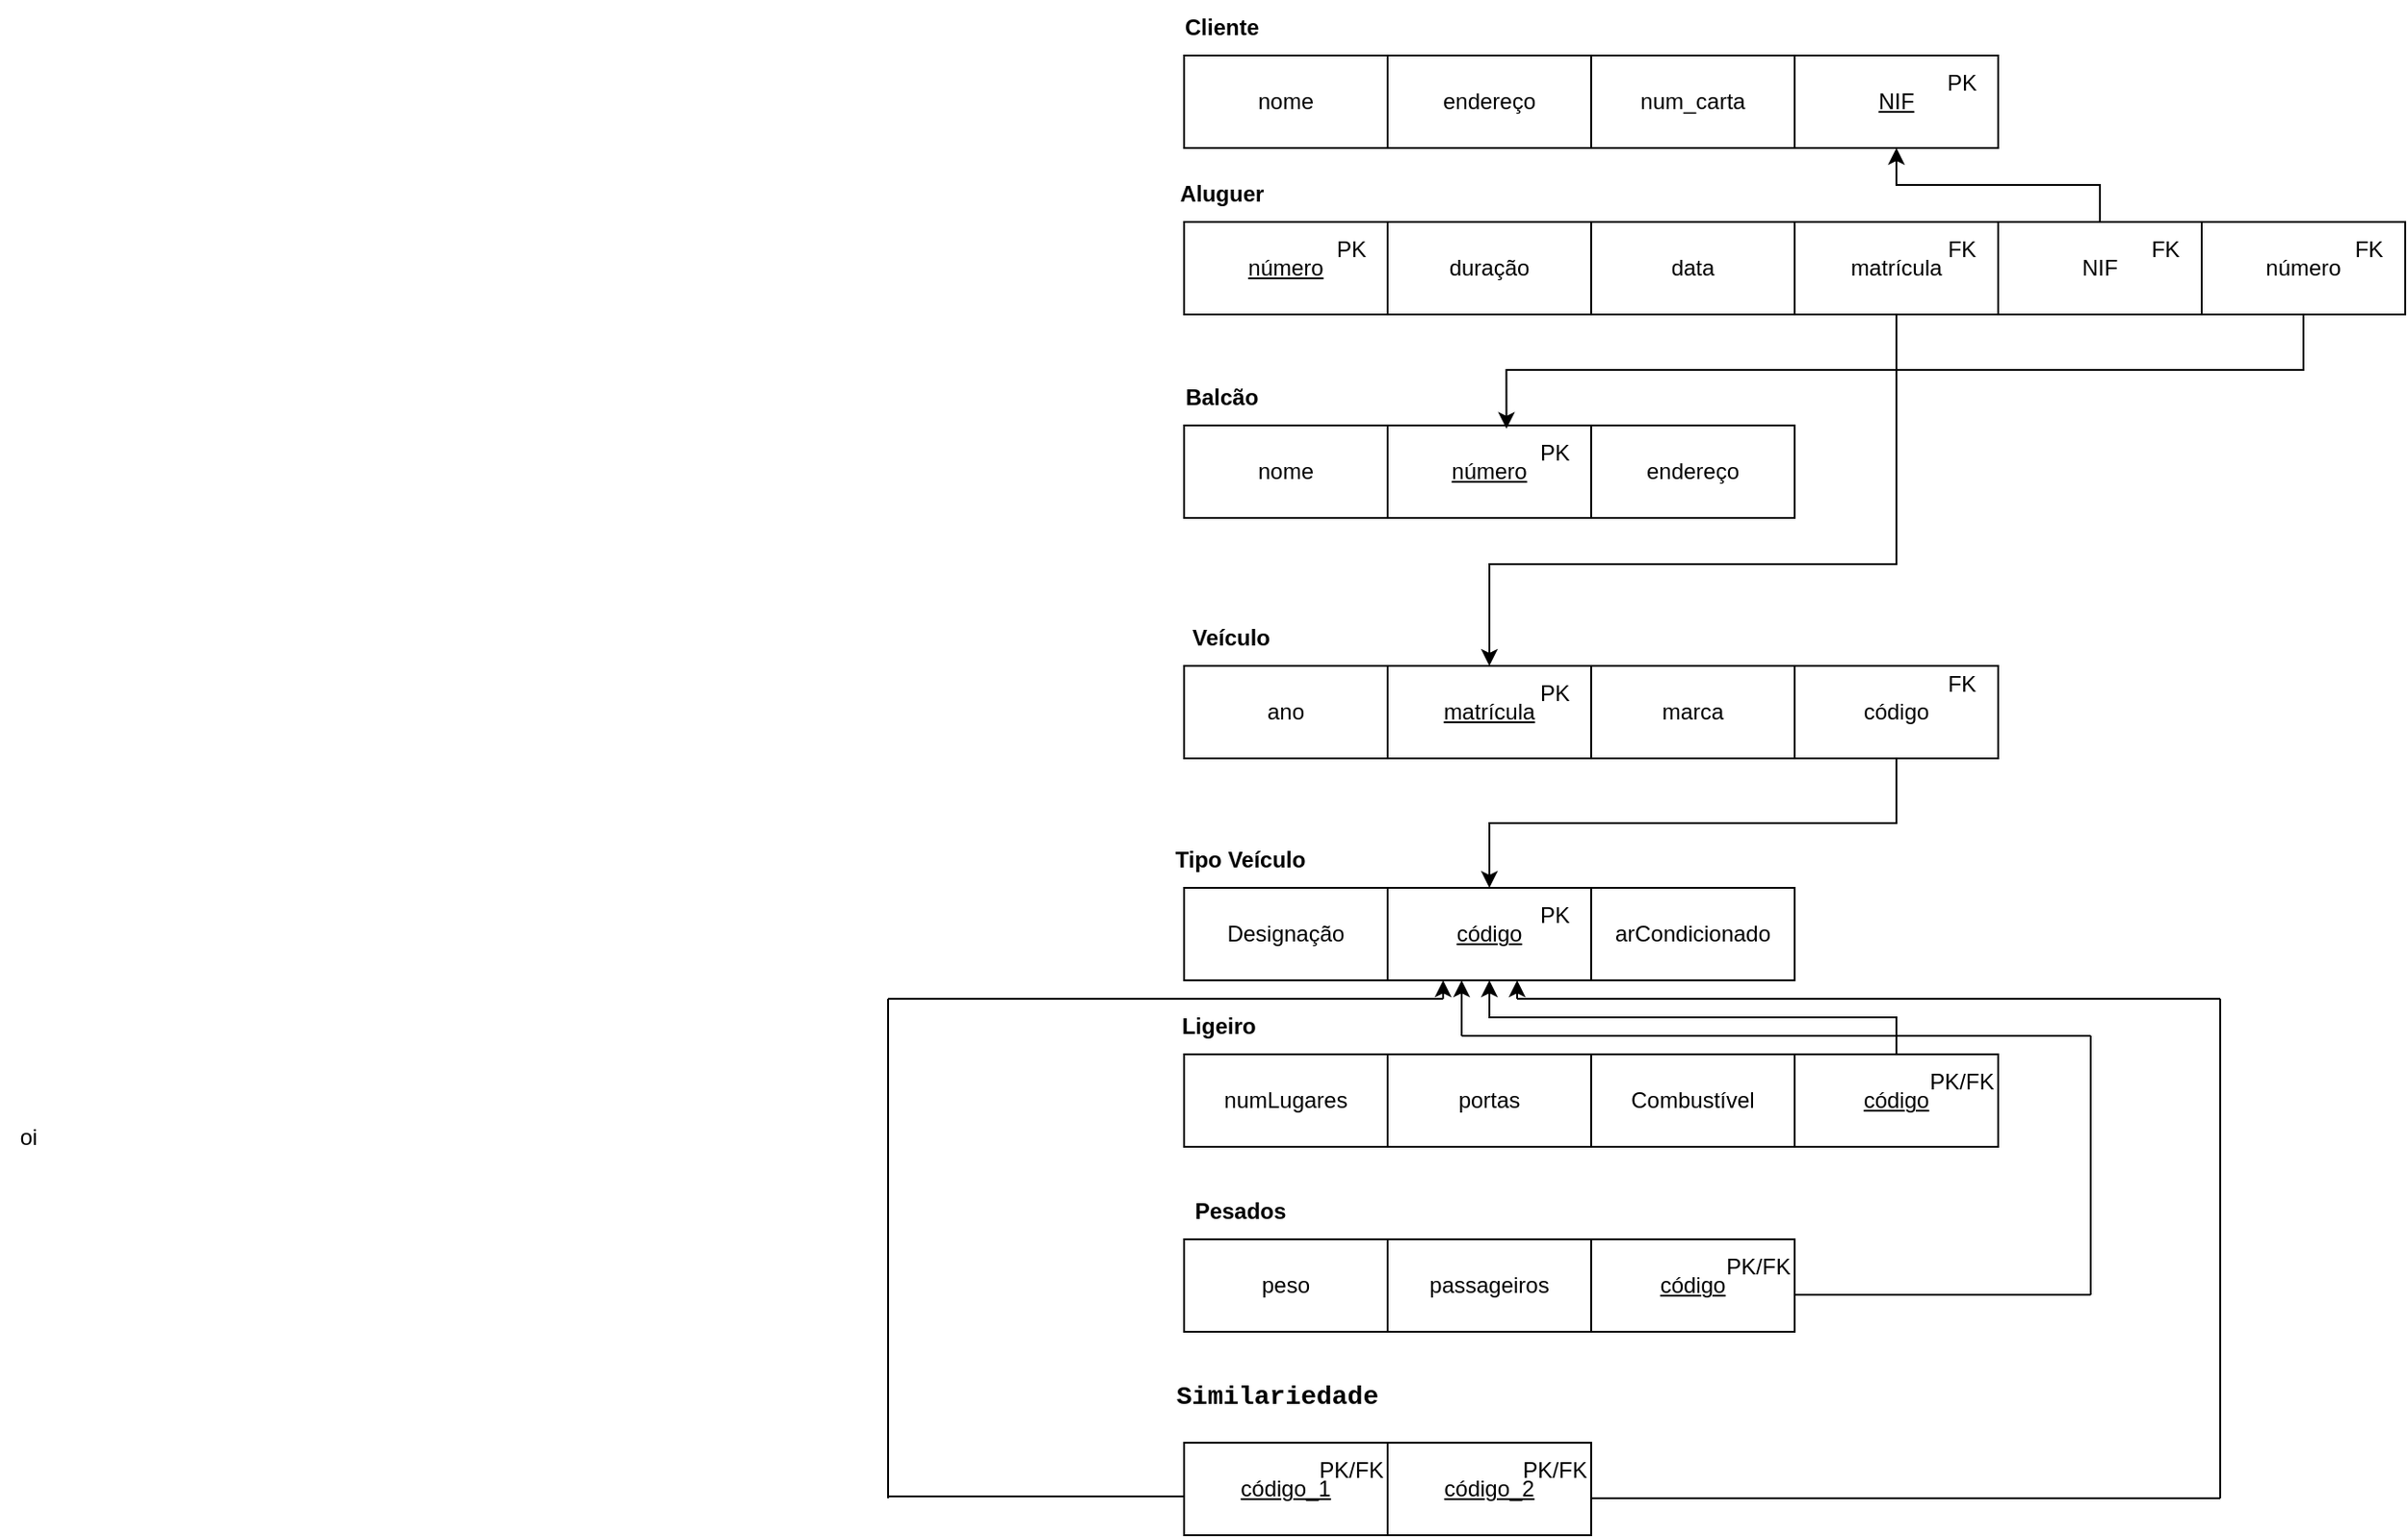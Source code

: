 <mxfile version="21.0.4" type="device"><diagram name="Página-1" id="7cXXocHnfk1bflTm0uHC"><mxGraphModel dx="3250" dy="872" grid="1" gridSize="10" guides="1" tooltips="1" connect="1" arrows="1" fold="1" page="1" pageScale="1" pageWidth="1100" pageHeight="850" math="0" shadow="0"><root><mxCell id="0"/><mxCell id="1" parent="0"/><mxCell id="Qt78lj6jQKPaxllPbS7I-1" value="nome" style="html=1;whiteSpace=wrap;" parent="1" vertex="1"><mxGeometry x="160" y="70" width="110" height="50" as="geometry"/></mxCell><mxCell id="Qt78lj6jQKPaxllPbS7I-2" value="endereço" style="html=1;whiteSpace=wrap;" parent="1" vertex="1"><mxGeometry x="270" y="70" width="110" height="50" as="geometry"/></mxCell><mxCell id="Qt78lj6jQKPaxllPbS7I-3" value="&lt;b&gt;Cliente&lt;/b&gt;" style="text;html=1;align=center;verticalAlign=middle;resizable=0;points=[];autosize=1;strokeColor=none;fillColor=none;" parent="1" vertex="1"><mxGeometry x="150" y="40" width="60" height="30" as="geometry"/></mxCell><mxCell id="Qt78lj6jQKPaxllPbS7I-4" value="num_carta" style="html=1;whiteSpace=wrap;" parent="1" vertex="1"><mxGeometry x="380" y="70" width="110" height="50" as="geometry"/></mxCell><mxCell id="Qt78lj6jQKPaxllPbS7I-5" value="&lt;u&gt;NIF&lt;/u&gt;" style="html=1;whiteSpace=wrap;" parent="1" vertex="1"><mxGeometry x="490" y="70" width="110" height="50" as="geometry"/></mxCell><mxCell id="Qt78lj6jQKPaxllPbS7I-6" value="&lt;b&gt;Aluguer&lt;/b&gt;" style="text;html=1;align=center;verticalAlign=middle;resizable=0;points=[];autosize=1;strokeColor=none;fillColor=none;" parent="1" vertex="1"><mxGeometry x="145" y="130" width="70" height="30" as="geometry"/></mxCell><mxCell id="Qt78lj6jQKPaxllPbS7I-7" value="&lt;u&gt;número&lt;/u&gt;" style="html=1;whiteSpace=wrap;" parent="1" vertex="1"><mxGeometry x="160" y="160" width="110" height="50" as="geometry"/></mxCell><mxCell id="Qt78lj6jQKPaxllPbS7I-8" value="duração" style="html=1;whiteSpace=wrap;" parent="1" vertex="1"><mxGeometry x="270" y="160" width="110" height="50" as="geometry"/></mxCell><mxCell id="Qt78lj6jQKPaxllPbS7I-9" value="data" style="html=1;whiteSpace=wrap;" parent="1" vertex="1"><mxGeometry x="380" y="160" width="110" height="50" as="geometry"/></mxCell><mxCell id="Qt78lj6jQKPaxllPbS7I-11" value="&lt;b&gt;Balcão&lt;/b&gt;" style="text;html=1;align=center;verticalAlign=middle;resizable=0;points=[];autosize=1;strokeColor=none;fillColor=none;" parent="1" vertex="1"><mxGeometry x="150" y="240" width="60" height="30" as="geometry"/></mxCell><mxCell id="Qt78lj6jQKPaxllPbS7I-12" value="nome" style="html=1;whiteSpace=wrap;" parent="1" vertex="1"><mxGeometry x="160" y="270" width="110" height="50" as="geometry"/></mxCell><mxCell id="Qt78lj6jQKPaxllPbS7I-13" value="&lt;u&gt;número&lt;/u&gt;" style="html=1;whiteSpace=wrap;" parent="1" vertex="1"><mxGeometry x="270" y="270" width="110" height="50" as="geometry"/></mxCell><mxCell id="Qt78lj6jQKPaxllPbS7I-14" value="endereço" style="html=1;whiteSpace=wrap;" parent="1" vertex="1"><mxGeometry x="380" y="270" width="110" height="50" as="geometry"/></mxCell><mxCell id="Qt78lj6jQKPaxllPbS7I-15" value="&lt;b&gt;Veículo&lt;/b&gt;" style="text;html=1;align=center;verticalAlign=middle;resizable=0;points=[];autosize=1;strokeColor=none;fillColor=none;" parent="1" vertex="1"><mxGeometry x="150" y="370" width="70" height="30" as="geometry"/></mxCell><mxCell id="Qt78lj6jQKPaxllPbS7I-16" value="ano" style="html=1;whiteSpace=wrap;" parent="1" vertex="1"><mxGeometry x="160" y="400" width="110" height="50" as="geometry"/></mxCell><mxCell id="Qt78lj6jQKPaxllPbS7I-17" value="&lt;u&gt;matrícula&lt;/u&gt;" style="html=1;whiteSpace=wrap;" parent="1" vertex="1"><mxGeometry x="270" y="400" width="110" height="50" as="geometry"/></mxCell><mxCell id="Qt78lj6jQKPaxllPbS7I-18" value="marca" style="html=1;whiteSpace=wrap;" parent="1" vertex="1"><mxGeometry x="380" y="400" width="110" height="50" as="geometry"/></mxCell><mxCell id="Qt78lj6jQKPaxllPbS7I-19" value="&lt;b&gt;Tipo Veículo&lt;/b&gt;" style="text;html=1;align=center;verticalAlign=middle;resizable=0;points=[];autosize=1;strokeColor=none;fillColor=none;" parent="1" vertex="1"><mxGeometry x="145" y="490" width="90" height="30" as="geometry"/></mxCell><mxCell id="Qt78lj6jQKPaxllPbS7I-20" value="Designação" style="html=1;whiteSpace=wrap;" parent="1" vertex="1"><mxGeometry x="160" y="520" width="110" height="50" as="geometry"/></mxCell><mxCell id="Qt78lj6jQKPaxllPbS7I-21" value="&lt;u&gt;código&lt;/u&gt;" style="html=1;whiteSpace=wrap;" parent="1" vertex="1"><mxGeometry x="270" y="520" width="110" height="50" as="geometry"/></mxCell><mxCell id="Qt78lj6jQKPaxllPbS7I-22" value="arCondicionado" style="html=1;whiteSpace=wrap;" parent="1" vertex="1"><mxGeometry x="380" y="520" width="110" height="50" as="geometry"/></mxCell><mxCell id="Qt78lj6jQKPaxllPbS7I-23" value="numLugares" style="html=1;whiteSpace=wrap;" parent="1" vertex="1"><mxGeometry x="160" y="610" width="110" height="50" as="geometry"/></mxCell><mxCell id="Qt78lj6jQKPaxllPbS7I-24" value="portas" style="html=1;whiteSpace=wrap;" parent="1" vertex="1"><mxGeometry x="270" y="610" width="110" height="50" as="geometry"/></mxCell><mxCell id="Qt78lj6jQKPaxllPbS7I-25" value="Combustível" style="html=1;whiteSpace=wrap;" parent="1" vertex="1"><mxGeometry x="380" y="610" width="110" height="50" as="geometry"/></mxCell><mxCell id="Qt78lj6jQKPaxllPbS7I-26" value="&lt;b&gt;Ligeiro&amp;nbsp;&lt;/b&gt;" style="text;html=1;align=center;verticalAlign=middle;resizable=0;points=[];autosize=1;strokeColor=none;fillColor=none;" parent="1" vertex="1"><mxGeometry x="145" y="580" width="70" height="30" as="geometry"/></mxCell><mxCell id="Qt78lj6jQKPaxllPbS7I-27" value="&lt;b&gt;Pesados&lt;/b&gt;" style="text;html=1;align=center;verticalAlign=middle;resizable=0;points=[];autosize=1;strokeColor=none;fillColor=none;" parent="1" vertex="1"><mxGeometry x="155" y="680" width="70" height="30" as="geometry"/></mxCell><mxCell id="Qt78lj6jQKPaxllPbS7I-28" value="peso" style="html=1;whiteSpace=wrap;" parent="1" vertex="1"><mxGeometry x="160" y="710" width="110" height="50" as="geometry"/></mxCell><mxCell id="Qt78lj6jQKPaxllPbS7I-29" value="passageiros" style="html=1;whiteSpace=wrap;" parent="1" vertex="1"><mxGeometry x="270" y="710" width="110" height="50" as="geometry"/></mxCell><mxCell id="Qt78lj6jQKPaxllPbS7I-31" value="&lt;div style=&quot;background-color: rgb(255, 255, 255); font-family: Consolas, &amp;quot;Courier New&amp;quot;, monospace; font-size: 14px; line-height: 19px;&quot;&gt;&lt;b&gt;Similariedade&lt;/b&gt;&lt;/div&gt;" style="text;html=1;align=center;verticalAlign=middle;resizable=0;points=[];autosize=1;strokeColor=none;fillColor=none;" parent="1" vertex="1"><mxGeometry x="150" y="780" width="120" height="30" as="geometry"/></mxCell><mxCell id="Qt78lj6jQKPaxllPbS7I-32" value="&lt;u&gt;código_1&lt;/u&gt;" style="html=1;whiteSpace=wrap;" parent="1" vertex="1"><mxGeometry x="160" y="820" width="110" height="50" as="geometry"/></mxCell><mxCell id="Qt78lj6jQKPaxllPbS7I-33" value="&lt;u&gt;código_2&lt;/u&gt;" style="html=1;whiteSpace=wrap;" parent="1" vertex="1"><mxGeometry x="270" y="820" width="110" height="50" as="geometry"/></mxCell><mxCell id="Qt78lj6jQKPaxllPbS7I-43" style="edgeStyle=orthogonalEdgeStyle;rounded=0;orthogonalLoop=1;jettySize=auto;html=1;exitX=0.5;exitY=1;exitDx=0;exitDy=0;" parent="1" source="Qt78lj6jQKPaxllPbS7I-34" target="Qt78lj6jQKPaxllPbS7I-17" edge="1"><mxGeometry relative="1" as="geometry"><Array as="points"><mxPoint x="545" y="345"/><mxPoint x="325" y="345"/></Array></mxGeometry></mxCell><mxCell id="Qt78lj6jQKPaxllPbS7I-34" value="matrícula" style="html=1;whiteSpace=wrap;" parent="1" vertex="1"><mxGeometry x="490" y="160" width="110" height="50" as="geometry"/></mxCell><mxCell id="Qt78lj6jQKPaxllPbS7I-42" style="edgeStyle=orthogonalEdgeStyle;rounded=0;orthogonalLoop=1;jettySize=auto;html=1;exitX=0.5;exitY=0;exitDx=0;exitDy=0;entryX=0.5;entryY=1;entryDx=0;entryDy=0;" parent="1" source="Qt78lj6jQKPaxllPbS7I-35" target="Qt78lj6jQKPaxllPbS7I-5" edge="1"><mxGeometry relative="1" as="geometry"/></mxCell><mxCell id="Qt78lj6jQKPaxllPbS7I-35" value="NIF" style="html=1;whiteSpace=wrap;" parent="1" vertex="1"><mxGeometry x="600" y="160" width="110" height="50" as="geometry"/></mxCell><mxCell id="Qt78lj6jQKPaxllPbS7I-40" style="edgeStyle=orthogonalEdgeStyle;rounded=0;orthogonalLoop=1;jettySize=auto;html=1;exitX=0.5;exitY=1;exitDx=0;exitDy=0;entryX=0.584;entryY=0.036;entryDx=0;entryDy=0;entryPerimeter=0;" parent="1" source="Qt78lj6jQKPaxllPbS7I-36" target="Qt78lj6jQKPaxllPbS7I-13" edge="1"><mxGeometry relative="1" as="geometry"/></mxCell><mxCell id="Qt78lj6jQKPaxllPbS7I-36" value="número" style="html=1;whiteSpace=wrap;" parent="1" vertex="1"><mxGeometry x="710" y="160" width="110" height="50" as="geometry"/></mxCell><mxCell id="Qt78lj6jQKPaxllPbS7I-37" value="FK" style="text;html=1;align=center;verticalAlign=middle;resizable=0;points=[];autosize=1;strokeColor=none;fillColor=none;" parent="1" vertex="1"><mxGeometry x="670" y="160" width="40" height="30" as="geometry"/></mxCell><mxCell id="Qt78lj6jQKPaxllPbS7I-38" value="FK" style="text;html=1;align=center;verticalAlign=middle;resizable=0;points=[];autosize=1;strokeColor=none;fillColor=none;" parent="1" vertex="1"><mxGeometry x="560" y="160" width="40" height="30" as="geometry"/></mxCell><mxCell id="Qt78lj6jQKPaxllPbS7I-39" value="FK" style="text;html=1;align=center;verticalAlign=middle;resizable=0;points=[];autosize=1;strokeColor=none;fillColor=none;" parent="1" vertex="1"><mxGeometry x="780" y="160" width="40" height="30" as="geometry"/></mxCell><mxCell id="Qt78lj6jQKPaxllPbS7I-41" value="PK" style="text;html=1;align=center;verticalAlign=middle;resizable=0;points=[];autosize=1;strokeColor=none;fillColor=none;" parent="1" vertex="1"><mxGeometry x="230" y="160" width="40" height="30" as="geometry"/></mxCell><mxCell id="Qt78lj6jQKPaxllPbS7I-44" value="PK" style="text;html=1;align=center;verticalAlign=middle;resizable=0;points=[];autosize=1;strokeColor=none;fillColor=none;" parent="1" vertex="1"><mxGeometry x="340" y="270" width="40" height="30" as="geometry"/></mxCell><mxCell id="Qt78lj6jQKPaxllPbS7I-45" value="PK" style="text;html=1;align=center;verticalAlign=middle;resizable=0;points=[];autosize=1;strokeColor=none;fillColor=none;" parent="1" vertex="1"><mxGeometry x="560" y="70" width="40" height="30" as="geometry"/></mxCell><mxCell id="Qt78lj6jQKPaxllPbS7I-46" value="PK" style="text;html=1;align=center;verticalAlign=middle;resizable=0;points=[];autosize=1;strokeColor=none;fillColor=none;" parent="1" vertex="1"><mxGeometry x="340" y="400" width="40" height="30" as="geometry"/></mxCell><mxCell id="Qt78lj6jQKPaxllPbS7I-47" value="PK" style="text;html=1;align=center;verticalAlign=middle;resizable=0;points=[];autosize=1;strokeColor=none;fillColor=none;" parent="1" vertex="1"><mxGeometry x="340" y="520" width="40" height="30" as="geometry"/></mxCell><mxCell id="Qt78lj6jQKPaxllPbS7I-48" value="PK/FK" style="text;html=1;align=center;verticalAlign=middle;resizable=0;points=[];autosize=1;strokeColor=none;fillColor=none;" parent="1" vertex="1"><mxGeometry x="220" y="820" width="60" height="30" as="geometry"/></mxCell><mxCell id="Qt78lj6jQKPaxllPbS7I-49" value="PK/FK" style="text;html=1;align=center;verticalAlign=middle;resizable=0;points=[];autosize=1;strokeColor=none;fillColor=none;" parent="1" vertex="1"><mxGeometry x="330" y="820" width="60" height="30" as="geometry"/></mxCell><mxCell id="Qt78lj6jQKPaxllPbS7I-52" style="edgeStyle=orthogonalEdgeStyle;rounded=0;orthogonalLoop=1;jettySize=auto;html=1;exitX=0.5;exitY=1;exitDx=0;exitDy=0;entryX=0.5;entryY=0;entryDx=0;entryDy=0;" parent="1" source="Qt78lj6jQKPaxllPbS7I-50" target="Qt78lj6jQKPaxllPbS7I-21" edge="1"><mxGeometry relative="1" as="geometry"/></mxCell><mxCell id="Qt78lj6jQKPaxllPbS7I-50" value="código" style="html=1;whiteSpace=wrap;" parent="1" vertex="1"><mxGeometry x="490" y="400" width="110" height="50" as="geometry"/></mxCell><mxCell id="Qt78lj6jQKPaxllPbS7I-51" value="FK" style="text;html=1;align=center;verticalAlign=middle;resizable=0;points=[];autosize=1;strokeColor=none;fillColor=none;" parent="1" vertex="1"><mxGeometry x="560" y="395" width="40" height="30" as="geometry"/></mxCell><mxCell id="Qt78lj6jQKPaxllPbS7I-57" style="edgeStyle=orthogonalEdgeStyle;rounded=0;orthogonalLoop=1;jettySize=auto;html=1;exitX=0.5;exitY=0;exitDx=0;exitDy=0;entryX=0.5;entryY=1;entryDx=0;entryDy=0;" parent="1" source="Qt78lj6jQKPaxllPbS7I-53" target="Qt78lj6jQKPaxllPbS7I-21" edge="1"><mxGeometry relative="1" as="geometry"/></mxCell><mxCell id="Qt78lj6jQKPaxllPbS7I-53" value="&lt;u&gt;código&lt;/u&gt;" style="html=1;whiteSpace=wrap;" parent="1" vertex="1"><mxGeometry x="490" y="610" width="110" height="50" as="geometry"/></mxCell><mxCell id="Qt78lj6jQKPaxllPbS7I-54" value="&lt;u&gt;código&lt;/u&gt;" style="html=1;whiteSpace=wrap;" parent="1" vertex="1"><mxGeometry x="380" y="710" width="110" height="50" as="geometry"/></mxCell><mxCell id="Qt78lj6jQKPaxllPbS7I-55" value="PK/FK" style="text;html=1;align=center;verticalAlign=middle;resizable=0;points=[];autosize=1;strokeColor=none;fillColor=none;" parent="1" vertex="1"><mxGeometry x="550" y="610" width="60" height="30" as="geometry"/></mxCell><mxCell id="Qt78lj6jQKPaxllPbS7I-56" value="PK/FK" style="text;html=1;align=center;verticalAlign=middle;resizable=0;points=[];autosize=1;strokeColor=none;fillColor=none;" parent="1" vertex="1"><mxGeometry x="440" y="710" width="60" height="30" as="geometry"/></mxCell><mxCell id="Qt78lj6jQKPaxllPbS7I-61" value="" style="endArrow=none;html=1;rounded=0;" parent="1" edge="1"><mxGeometry relative="1" as="geometry"><mxPoint x="490" y="740" as="sourcePoint"/><mxPoint x="650" y="740" as="targetPoint"/></mxGeometry></mxCell><mxCell id="Qt78lj6jQKPaxllPbS7I-62" value="" style="endArrow=none;html=1;rounded=0;" parent="1" edge="1"><mxGeometry relative="1" as="geometry"><mxPoint x="650" y="600" as="sourcePoint"/><mxPoint x="650" y="740" as="targetPoint"/></mxGeometry></mxCell><mxCell id="Qt78lj6jQKPaxllPbS7I-64" value="" style="endArrow=none;html=1;rounded=0;" parent="1" edge="1"><mxGeometry relative="1" as="geometry"><mxPoint x="310" y="600" as="sourcePoint"/><mxPoint x="650" y="600" as="targetPoint"/></mxGeometry></mxCell><mxCell id="Qt78lj6jQKPaxllPbS7I-65" style="edgeStyle=orthogonalEdgeStyle;rounded=0;orthogonalLoop=1;jettySize=auto;html=1;" parent="1" edge="1"><mxGeometry relative="1" as="geometry"><mxPoint x="310" y="600" as="sourcePoint"/><mxPoint x="310" y="570" as="targetPoint"/></mxGeometry></mxCell><mxCell id="Qt78lj6jQKPaxllPbS7I-68" value="" style="endArrow=none;html=1;rounded=0;" parent="1" edge="1"><mxGeometry relative="1" as="geometry"><mxPoint y="849" as="sourcePoint"/><mxPoint x="160" y="849" as="targetPoint"/></mxGeometry></mxCell><mxCell id="Qt78lj6jQKPaxllPbS7I-69" value="" style="endArrow=none;html=1;rounded=0;" parent="1" edge="1"><mxGeometry relative="1" as="geometry"><mxPoint y="850" as="sourcePoint"/><mxPoint y="580" as="targetPoint"/></mxGeometry></mxCell><mxCell id="Qt78lj6jQKPaxllPbS7I-70" value="" style="endArrow=none;html=1;rounded=0;" parent="1" edge="1"><mxGeometry relative="1" as="geometry"><mxPoint x="300" y="580" as="sourcePoint"/><mxPoint y="580" as="targetPoint"/></mxGeometry></mxCell><mxCell id="Qt78lj6jQKPaxllPbS7I-71" style="edgeStyle=orthogonalEdgeStyle;rounded=0;orthogonalLoop=1;jettySize=auto;html=1;" parent="1" edge="1"><mxGeometry relative="1" as="geometry"><mxPoint x="300" y="580" as="sourcePoint"/><mxPoint x="300" y="570" as="targetPoint"/></mxGeometry></mxCell><mxCell id="Qt78lj6jQKPaxllPbS7I-72" value="" style="endArrow=none;html=1;rounded=0;" parent="1" edge="1"><mxGeometry relative="1" as="geometry"><mxPoint x="380" y="850" as="sourcePoint"/><mxPoint x="720" y="850" as="targetPoint"/></mxGeometry></mxCell><mxCell id="Qt78lj6jQKPaxllPbS7I-74" value="" style="endArrow=none;html=1;rounded=0;" parent="1" edge="1"><mxGeometry relative="1" as="geometry"><mxPoint x="720" y="580" as="sourcePoint"/><mxPoint x="720" y="850" as="targetPoint"/></mxGeometry></mxCell><mxCell id="Qt78lj6jQKPaxllPbS7I-75" value="" style="endArrow=none;html=1;rounded=0;" parent="1" edge="1"><mxGeometry relative="1" as="geometry"><mxPoint x="340" y="580" as="sourcePoint"/><mxPoint x="720" y="580" as="targetPoint"/></mxGeometry></mxCell><mxCell id="Qt78lj6jQKPaxllPbS7I-76" style="edgeStyle=orthogonalEdgeStyle;rounded=0;orthogonalLoop=1;jettySize=auto;html=1;" parent="1" edge="1"><mxGeometry relative="1" as="geometry"><mxPoint x="340" y="580" as="sourcePoint"/><mxPoint x="340" y="570" as="targetPoint"/></mxGeometry></mxCell><mxCell id="L7gVWCmfihWIo6JFc_gL-1" value="oi" style="text;html=1;align=center;verticalAlign=middle;resizable=0;points=[];autosize=1;strokeColor=none;fillColor=none;" vertex="1" parent="1"><mxGeometry x="-480" y="640" width="30" height="30" as="geometry"/></mxCell></root></mxGraphModel></diagram></mxfile>